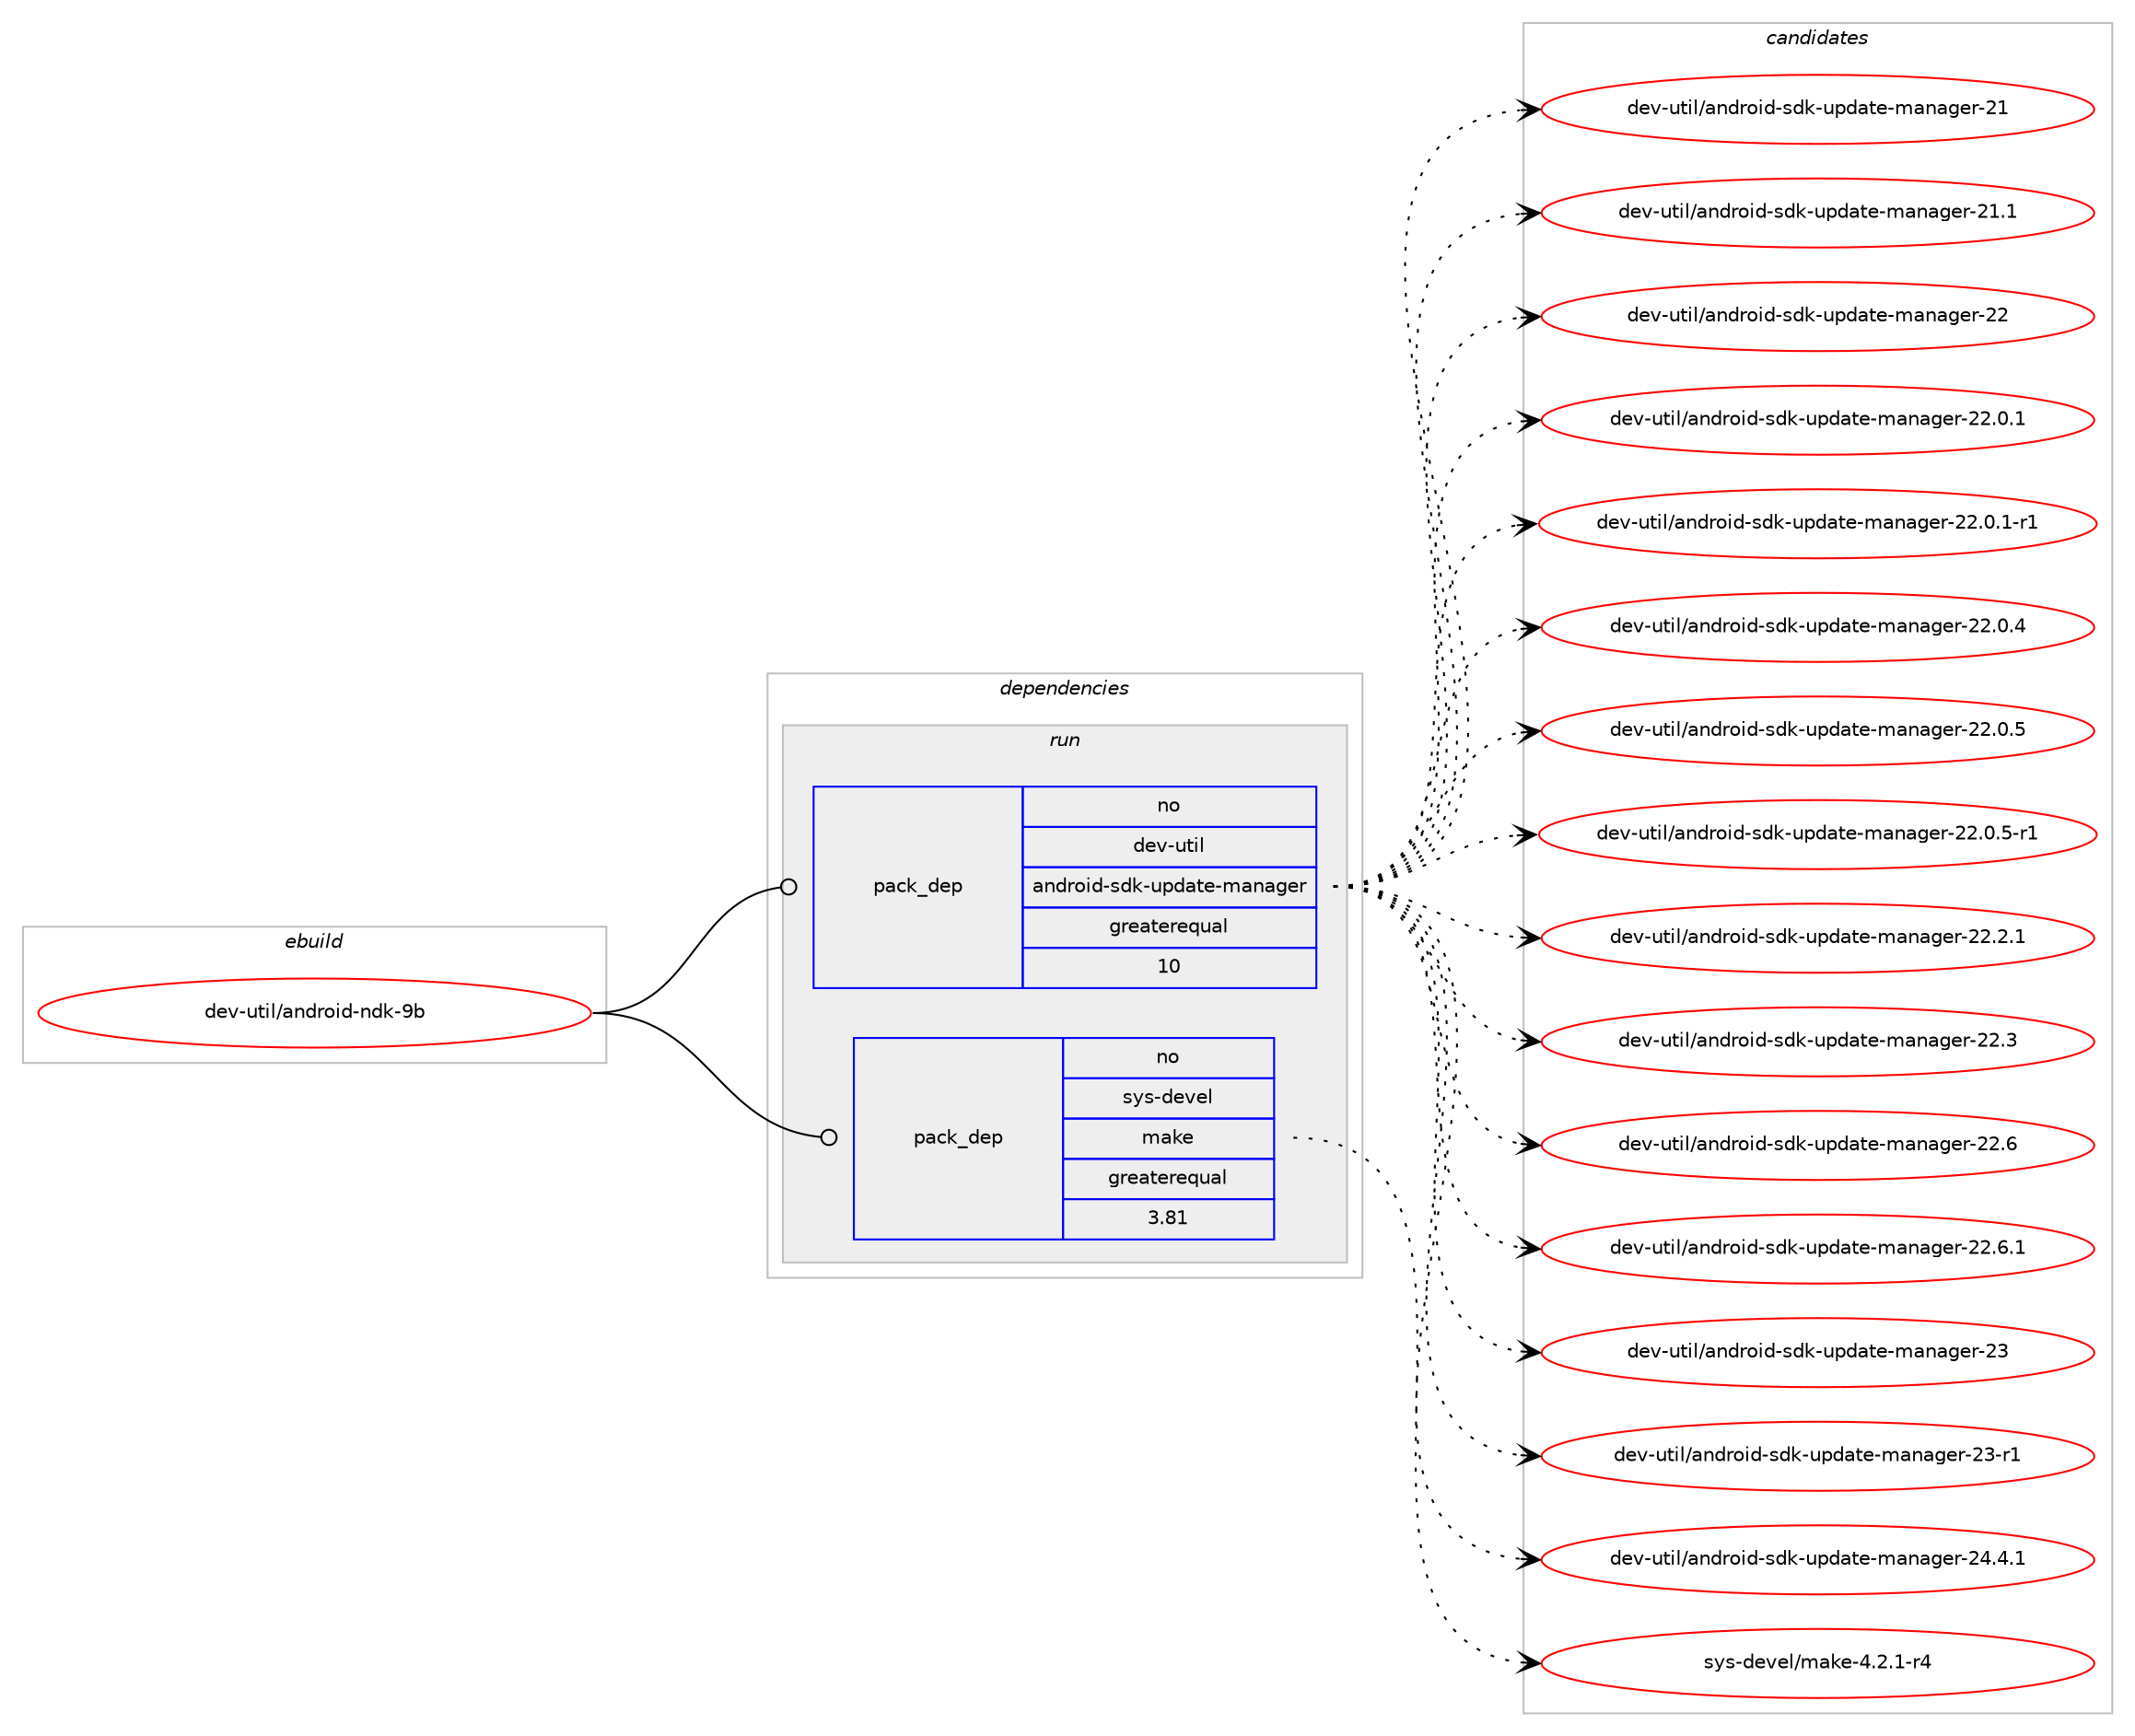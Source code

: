 digraph prolog {

# *************
# Graph options
# *************

newrank=true;
concentrate=true;
compound=true;
graph [rankdir=LR,fontname=Helvetica,fontsize=10,ranksep=1.5];#, ranksep=2.5, nodesep=0.2];
edge  [arrowhead=vee];
node  [fontname=Helvetica,fontsize=10];

# **********
# The ebuild
# **********

subgraph cluster_leftcol {
color=gray;
rank=same;
label=<<i>ebuild</i>>;
id [label="dev-util/android-ndk-9b", color=red, width=4, href="../dev-util/android-ndk-9b.svg"];
}

# ****************
# The dependencies
# ****************

subgraph cluster_midcol {
color=gray;
label=<<i>dependencies</i>>;
subgraph cluster_compile {
fillcolor="#eeeeee";
style=filled;
label=<<i>compile</i>>;
}
subgraph cluster_compileandrun {
fillcolor="#eeeeee";
style=filled;
label=<<i>compile and run</i>>;
}
subgraph cluster_run {
fillcolor="#eeeeee";
style=filled;
label=<<i>run</i>>;
subgraph pack531238 {
dependency725075 [label=<<TABLE BORDER="0" CELLBORDER="1" CELLSPACING="0" CELLPADDING="4" WIDTH="220"><TR><TD ROWSPAN="6" CELLPADDING="30">pack_dep</TD></TR><TR><TD WIDTH="110">no</TD></TR><TR><TD>dev-util</TD></TR><TR><TD>android-sdk-update-manager</TD></TR><TR><TD>greaterequal</TD></TR><TR><TD>10</TD></TR></TABLE>>, shape=none, color=blue];
}
id:e -> dependency725075:w [weight=20,style="solid",arrowhead="odot"];
subgraph pack531239 {
dependency725076 [label=<<TABLE BORDER="0" CELLBORDER="1" CELLSPACING="0" CELLPADDING="4" WIDTH="220"><TR><TD ROWSPAN="6" CELLPADDING="30">pack_dep</TD></TR><TR><TD WIDTH="110">no</TD></TR><TR><TD>sys-devel</TD></TR><TR><TD>make</TD></TR><TR><TD>greaterequal</TD></TR><TR><TD>3.81</TD></TR></TABLE>>, shape=none, color=blue];
}
id:e -> dependency725076:w [weight=20,style="solid",arrowhead="odot"];
}
}

# **************
# The candidates
# **************

subgraph cluster_choices {
rank=same;
color=gray;
label=<<i>candidates</i>>;

subgraph choice531238 {
color=black;
nodesep=1;
choice100101118451171161051084797110100114111105100451151001074511711210097116101451099711097103101114455049 [label="dev-util/android-sdk-update-manager-21", color=red, width=4,href="../dev-util/android-sdk-update-manager-21.svg"];
choice1001011184511711610510847971101001141111051004511510010745117112100971161014510997110971031011144550494649 [label="dev-util/android-sdk-update-manager-21.1", color=red, width=4,href="../dev-util/android-sdk-update-manager-21.1.svg"];
choice100101118451171161051084797110100114111105100451151001074511711210097116101451099711097103101114455050 [label="dev-util/android-sdk-update-manager-22", color=red, width=4,href="../dev-util/android-sdk-update-manager-22.svg"];
choice10010111845117116105108479711010011411110510045115100107451171121009711610145109971109710310111445505046484649 [label="dev-util/android-sdk-update-manager-22.0.1", color=red, width=4,href="../dev-util/android-sdk-update-manager-22.0.1.svg"];
choice100101118451171161051084797110100114111105100451151001074511711210097116101451099711097103101114455050464846494511449 [label="dev-util/android-sdk-update-manager-22.0.1-r1", color=red, width=4,href="../dev-util/android-sdk-update-manager-22.0.1-r1.svg"];
choice10010111845117116105108479711010011411110510045115100107451171121009711610145109971109710310111445505046484652 [label="dev-util/android-sdk-update-manager-22.0.4", color=red, width=4,href="../dev-util/android-sdk-update-manager-22.0.4.svg"];
choice10010111845117116105108479711010011411110510045115100107451171121009711610145109971109710310111445505046484653 [label="dev-util/android-sdk-update-manager-22.0.5", color=red, width=4,href="../dev-util/android-sdk-update-manager-22.0.5.svg"];
choice100101118451171161051084797110100114111105100451151001074511711210097116101451099711097103101114455050464846534511449 [label="dev-util/android-sdk-update-manager-22.0.5-r1", color=red, width=4,href="../dev-util/android-sdk-update-manager-22.0.5-r1.svg"];
choice10010111845117116105108479711010011411110510045115100107451171121009711610145109971109710310111445505046504649 [label="dev-util/android-sdk-update-manager-22.2.1", color=red, width=4,href="../dev-util/android-sdk-update-manager-22.2.1.svg"];
choice1001011184511711610510847971101001141111051004511510010745117112100971161014510997110971031011144550504651 [label="dev-util/android-sdk-update-manager-22.3", color=red, width=4,href="../dev-util/android-sdk-update-manager-22.3.svg"];
choice1001011184511711610510847971101001141111051004511510010745117112100971161014510997110971031011144550504654 [label="dev-util/android-sdk-update-manager-22.6", color=red, width=4,href="../dev-util/android-sdk-update-manager-22.6.svg"];
choice10010111845117116105108479711010011411110510045115100107451171121009711610145109971109710310111445505046544649 [label="dev-util/android-sdk-update-manager-22.6.1", color=red, width=4,href="../dev-util/android-sdk-update-manager-22.6.1.svg"];
choice100101118451171161051084797110100114111105100451151001074511711210097116101451099711097103101114455051 [label="dev-util/android-sdk-update-manager-23", color=red, width=4,href="../dev-util/android-sdk-update-manager-23.svg"];
choice1001011184511711610510847971101001141111051004511510010745117112100971161014510997110971031011144550514511449 [label="dev-util/android-sdk-update-manager-23-r1", color=red, width=4,href="../dev-util/android-sdk-update-manager-23-r1.svg"];
choice10010111845117116105108479711010011411110510045115100107451171121009711610145109971109710310111445505246524649 [label="dev-util/android-sdk-update-manager-24.4.1", color=red, width=4,href="../dev-util/android-sdk-update-manager-24.4.1.svg"];
dependency725075:e -> choice100101118451171161051084797110100114111105100451151001074511711210097116101451099711097103101114455049:w [style=dotted,weight="100"];
dependency725075:e -> choice1001011184511711610510847971101001141111051004511510010745117112100971161014510997110971031011144550494649:w [style=dotted,weight="100"];
dependency725075:e -> choice100101118451171161051084797110100114111105100451151001074511711210097116101451099711097103101114455050:w [style=dotted,weight="100"];
dependency725075:e -> choice10010111845117116105108479711010011411110510045115100107451171121009711610145109971109710310111445505046484649:w [style=dotted,weight="100"];
dependency725075:e -> choice100101118451171161051084797110100114111105100451151001074511711210097116101451099711097103101114455050464846494511449:w [style=dotted,weight="100"];
dependency725075:e -> choice10010111845117116105108479711010011411110510045115100107451171121009711610145109971109710310111445505046484652:w [style=dotted,weight="100"];
dependency725075:e -> choice10010111845117116105108479711010011411110510045115100107451171121009711610145109971109710310111445505046484653:w [style=dotted,weight="100"];
dependency725075:e -> choice100101118451171161051084797110100114111105100451151001074511711210097116101451099711097103101114455050464846534511449:w [style=dotted,weight="100"];
dependency725075:e -> choice10010111845117116105108479711010011411110510045115100107451171121009711610145109971109710310111445505046504649:w [style=dotted,weight="100"];
dependency725075:e -> choice1001011184511711610510847971101001141111051004511510010745117112100971161014510997110971031011144550504651:w [style=dotted,weight="100"];
dependency725075:e -> choice1001011184511711610510847971101001141111051004511510010745117112100971161014510997110971031011144550504654:w [style=dotted,weight="100"];
dependency725075:e -> choice10010111845117116105108479711010011411110510045115100107451171121009711610145109971109710310111445505046544649:w [style=dotted,weight="100"];
dependency725075:e -> choice100101118451171161051084797110100114111105100451151001074511711210097116101451099711097103101114455051:w [style=dotted,weight="100"];
dependency725075:e -> choice1001011184511711610510847971101001141111051004511510010745117112100971161014510997110971031011144550514511449:w [style=dotted,weight="100"];
dependency725075:e -> choice10010111845117116105108479711010011411110510045115100107451171121009711610145109971109710310111445505246524649:w [style=dotted,weight="100"];
}
subgraph choice531239 {
color=black;
nodesep=1;
choice1151211154510010111810110847109971071014552465046494511452 [label="sys-devel/make-4.2.1-r4", color=red, width=4,href="../sys-devel/make-4.2.1-r4.svg"];
dependency725076:e -> choice1151211154510010111810110847109971071014552465046494511452:w [style=dotted,weight="100"];
}
}

}
